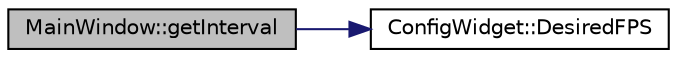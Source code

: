 digraph "MainWindow::getInterval"
{
 // INTERACTIVE_SVG=YES
  edge [fontname="Helvetica",fontsize="10",labelfontname="Helvetica",labelfontsize="10"];
  node [fontname="Helvetica",fontsize="10",shape=record];
  rankdir="LR";
  Node1 [label="MainWindow::getInterval",height=0.2,width=0.4,color="black", fillcolor="grey75", style="filled", fontcolor="black"];
  Node1 -> Node2 [color="midnightblue",fontsize="10",style="solid",fontname="Helvetica"];
  Node2 [label="ConfigWidget::DesiredFPS",height=0.2,width=0.4,color="black", fillcolor="white", style="filled",URL="$d6/d55/class_config_widget.html#a4e4dbe789f4acc389ab0c5e2cb2966e2"];
}

